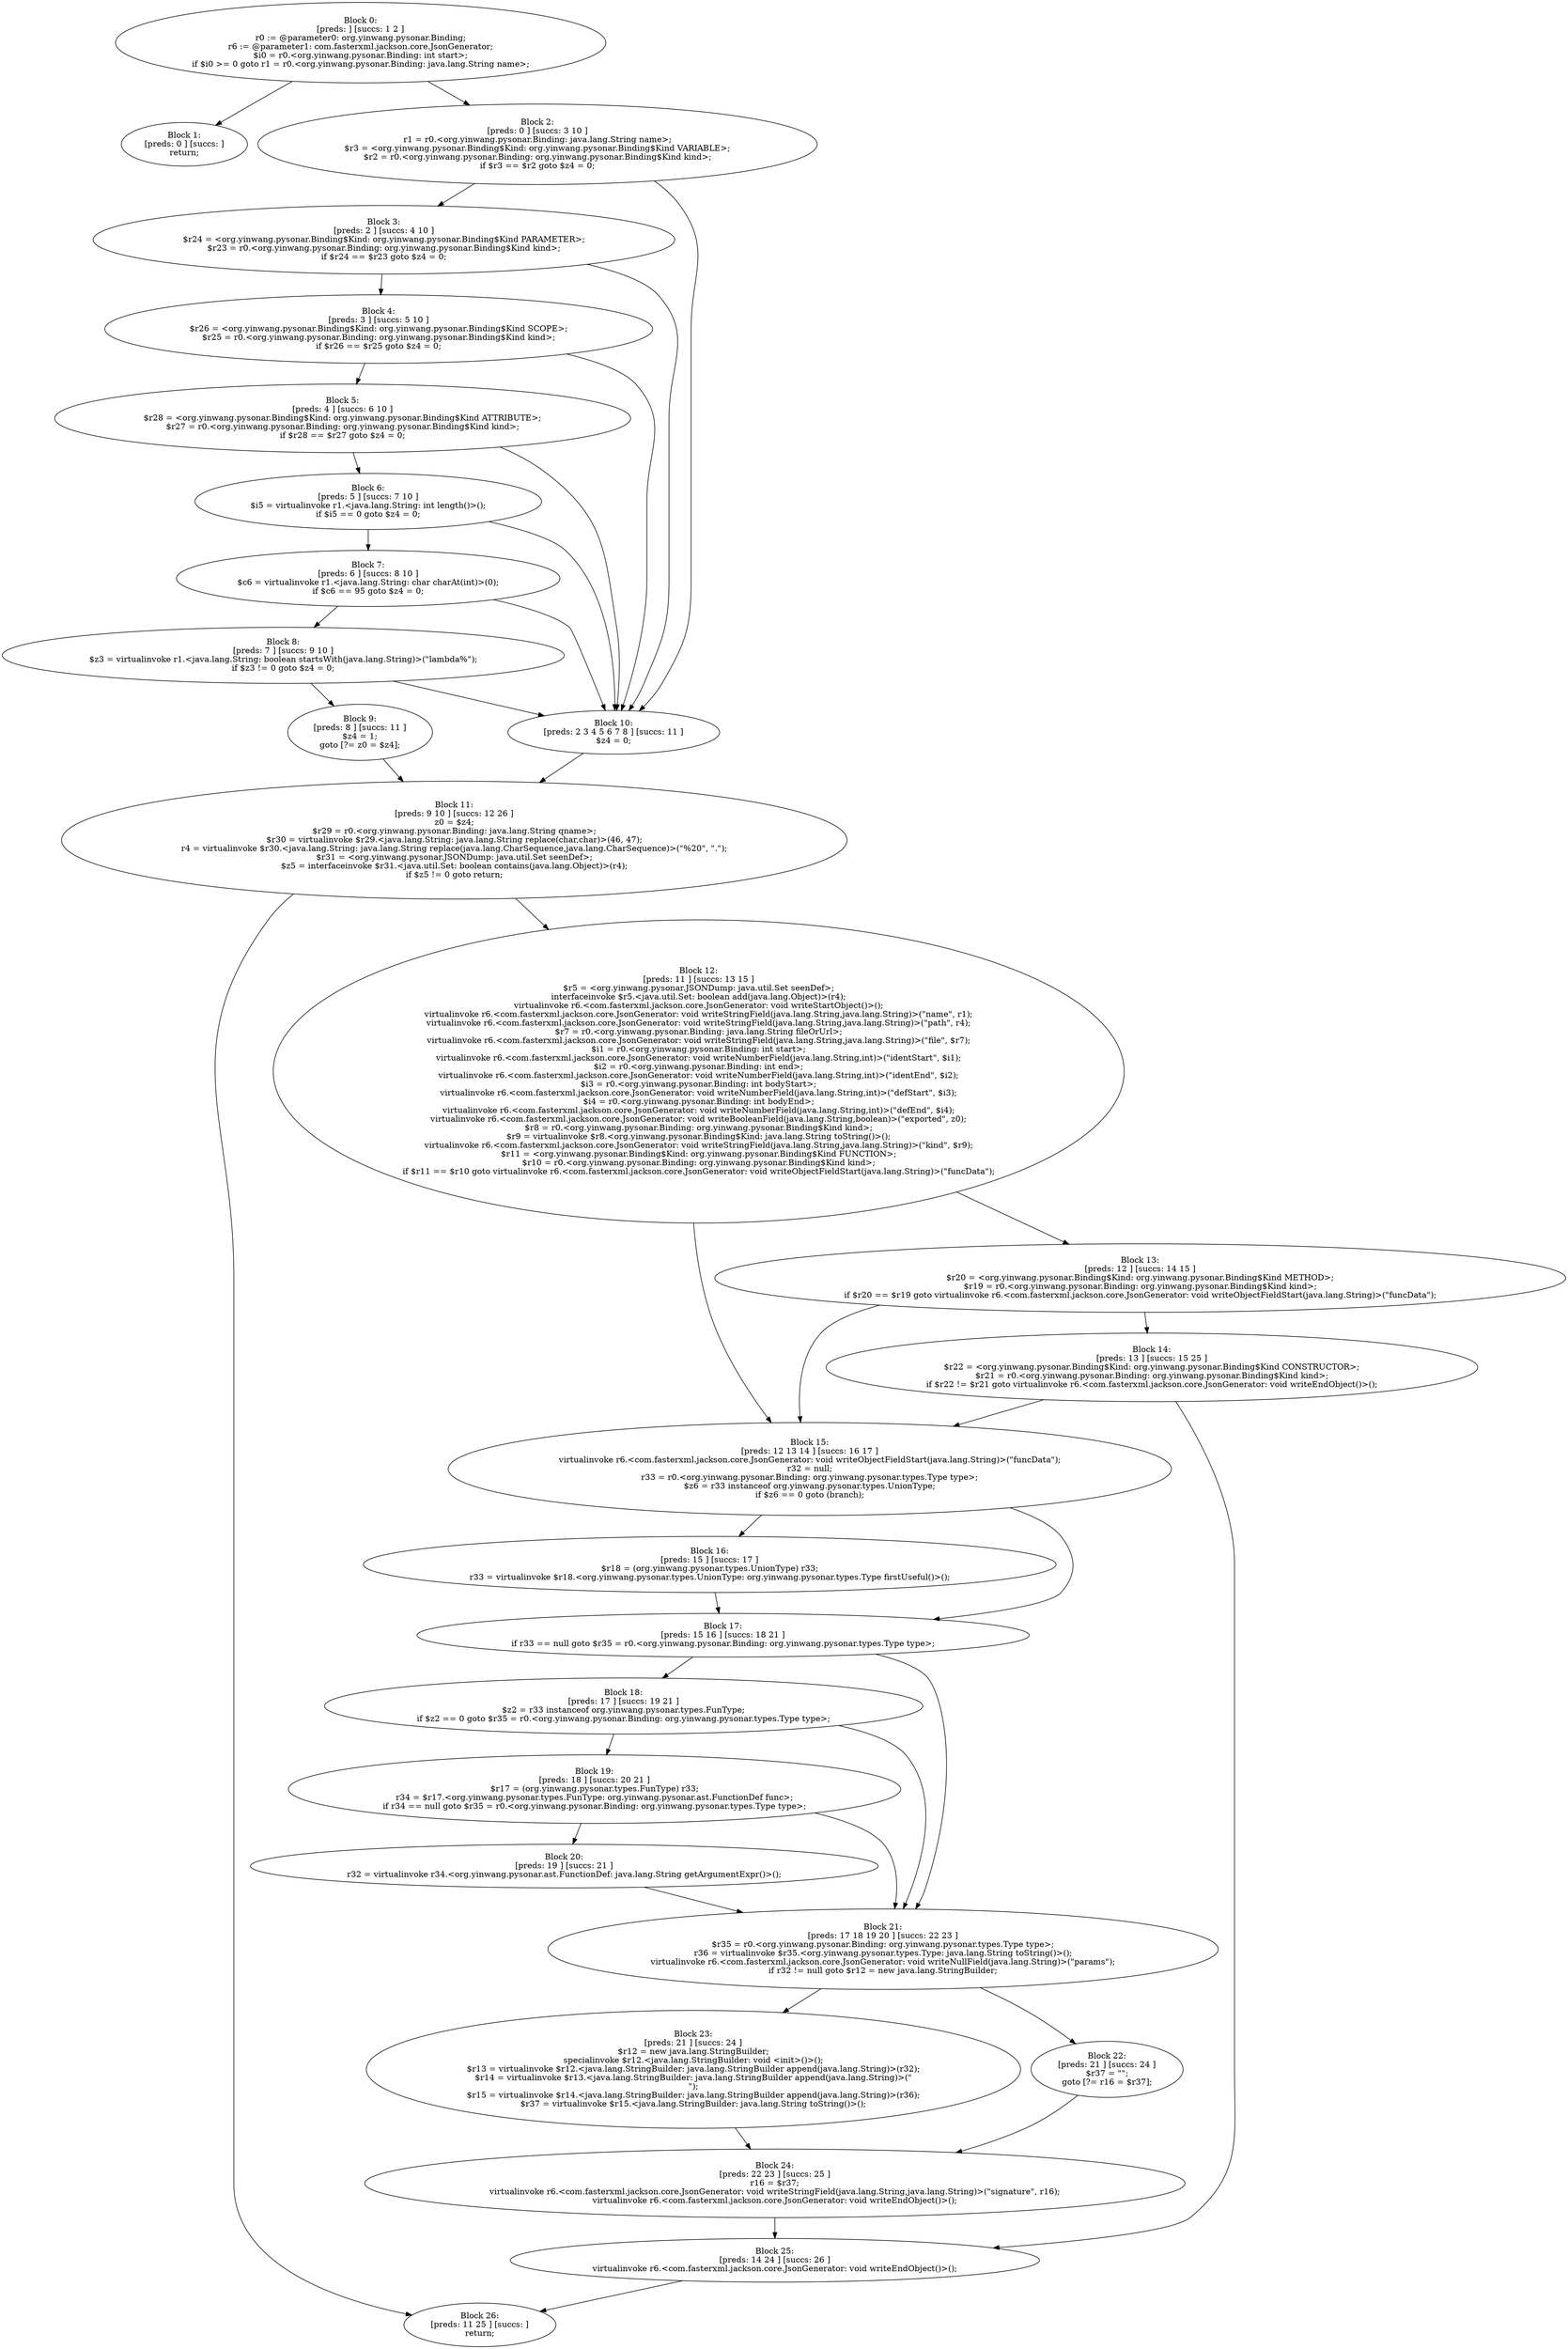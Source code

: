 digraph "unitGraph" {
    "Block 0:
[preds: ] [succs: 1 2 ]
r0 := @parameter0: org.yinwang.pysonar.Binding;
r6 := @parameter1: com.fasterxml.jackson.core.JsonGenerator;
$i0 = r0.<org.yinwang.pysonar.Binding: int start>;
if $i0 >= 0 goto r1 = r0.<org.yinwang.pysonar.Binding: java.lang.String name>;
"
    "Block 1:
[preds: 0 ] [succs: ]
return;
"
    "Block 2:
[preds: 0 ] [succs: 3 10 ]
r1 = r0.<org.yinwang.pysonar.Binding: java.lang.String name>;
$r3 = <org.yinwang.pysonar.Binding$Kind: org.yinwang.pysonar.Binding$Kind VARIABLE>;
$r2 = r0.<org.yinwang.pysonar.Binding: org.yinwang.pysonar.Binding$Kind kind>;
if $r3 == $r2 goto $z4 = 0;
"
    "Block 3:
[preds: 2 ] [succs: 4 10 ]
$r24 = <org.yinwang.pysonar.Binding$Kind: org.yinwang.pysonar.Binding$Kind PARAMETER>;
$r23 = r0.<org.yinwang.pysonar.Binding: org.yinwang.pysonar.Binding$Kind kind>;
if $r24 == $r23 goto $z4 = 0;
"
    "Block 4:
[preds: 3 ] [succs: 5 10 ]
$r26 = <org.yinwang.pysonar.Binding$Kind: org.yinwang.pysonar.Binding$Kind SCOPE>;
$r25 = r0.<org.yinwang.pysonar.Binding: org.yinwang.pysonar.Binding$Kind kind>;
if $r26 == $r25 goto $z4 = 0;
"
    "Block 5:
[preds: 4 ] [succs: 6 10 ]
$r28 = <org.yinwang.pysonar.Binding$Kind: org.yinwang.pysonar.Binding$Kind ATTRIBUTE>;
$r27 = r0.<org.yinwang.pysonar.Binding: org.yinwang.pysonar.Binding$Kind kind>;
if $r28 == $r27 goto $z4 = 0;
"
    "Block 6:
[preds: 5 ] [succs: 7 10 ]
$i5 = virtualinvoke r1.<java.lang.String: int length()>();
if $i5 == 0 goto $z4 = 0;
"
    "Block 7:
[preds: 6 ] [succs: 8 10 ]
$c6 = virtualinvoke r1.<java.lang.String: char charAt(int)>(0);
if $c6 == 95 goto $z4 = 0;
"
    "Block 8:
[preds: 7 ] [succs: 9 10 ]
$z3 = virtualinvoke r1.<java.lang.String: boolean startsWith(java.lang.String)>(\"lambda%\");
if $z3 != 0 goto $z4 = 0;
"
    "Block 9:
[preds: 8 ] [succs: 11 ]
$z4 = 1;
goto [?= z0 = $z4];
"
    "Block 10:
[preds: 2 3 4 5 6 7 8 ] [succs: 11 ]
$z4 = 0;
"
    "Block 11:
[preds: 9 10 ] [succs: 12 26 ]
z0 = $z4;
$r29 = r0.<org.yinwang.pysonar.Binding: java.lang.String qname>;
$r30 = virtualinvoke $r29.<java.lang.String: java.lang.String replace(char,char)>(46, 47);
r4 = virtualinvoke $r30.<java.lang.String: java.lang.String replace(java.lang.CharSequence,java.lang.CharSequence)>(\"%20\", \".\");
$r31 = <org.yinwang.pysonar.JSONDump: java.util.Set seenDef>;
$z5 = interfaceinvoke $r31.<java.util.Set: boolean contains(java.lang.Object)>(r4);
if $z5 != 0 goto return;
"
    "Block 12:
[preds: 11 ] [succs: 13 15 ]
$r5 = <org.yinwang.pysonar.JSONDump: java.util.Set seenDef>;
interfaceinvoke $r5.<java.util.Set: boolean add(java.lang.Object)>(r4);
virtualinvoke r6.<com.fasterxml.jackson.core.JsonGenerator: void writeStartObject()>();
virtualinvoke r6.<com.fasterxml.jackson.core.JsonGenerator: void writeStringField(java.lang.String,java.lang.String)>(\"name\", r1);
virtualinvoke r6.<com.fasterxml.jackson.core.JsonGenerator: void writeStringField(java.lang.String,java.lang.String)>(\"path\", r4);
$r7 = r0.<org.yinwang.pysonar.Binding: java.lang.String fileOrUrl>;
virtualinvoke r6.<com.fasterxml.jackson.core.JsonGenerator: void writeStringField(java.lang.String,java.lang.String)>(\"file\", $r7);
$i1 = r0.<org.yinwang.pysonar.Binding: int start>;
virtualinvoke r6.<com.fasterxml.jackson.core.JsonGenerator: void writeNumberField(java.lang.String,int)>(\"identStart\", $i1);
$i2 = r0.<org.yinwang.pysonar.Binding: int end>;
virtualinvoke r6.<com.fasterxml.jackson.core.JsonGenerator: void writeNumberField(java.lang.String,int)>(\"identEnd\", $i2);
$i3 = r0.<org.yinwang.pysonar.Binding: int bodyStart>;
virtualinvoke r6.<com.fasterxml.jackson.core.JsonGenerator: void writeNumberField(java.lang.String,int)>(\"defStart\", $i3);
$i4 = r0.<org.yinwang.pysonar.Binding: int bodyEnd>;
virtualinvoke r6.<com.fasterxml.jackson.core.JsonGenerator: void writeNumberField(java.lang.String,int)>(\"defEnd\", $i4);
virtualinvoke r6.<com.fasterxml.jackson.core.JsonGenerator: void writeBooleanField(java.lang.String,boolean)>(\"exported\", z0);
$r8 = r0.<org.yinwang.pysonar.Binding: org.yinwang.pysonar.Binding$Kind kind>;
$r9 = virtualinvoke $r8.<org.yinwang.pysonar.Binding$Kind: java.lang.String toString()>();
virtualinvoke r6.<com.fasterxml.jackson.core.JsonGenerator: void writeStringField(java.lang.String,java.lang.String)>(\"kind\", $r9);
$r11 = <org.yinwang.pysonar.Binding$Kind: org.yinwang.pysonar.Binding$Kind FUNCTION>;
$r10 = r0.<org.yinwang.pysonar.Binding: org.yinwang.pysonar.Binding$Kind kind>;
if $r11 == $r10 goto virtualinvoke r6.<com.fasterxml.jackson.core.JsonGenerator: void writeObjectFieldStart(java.lang.String)>(\"funcData\");
"
    "Block 13:
[preds: 12 ] [succs: 14 15 ]
$r20 = <org.yinwang.pysonar.Binding$Kind: org.yinwang.pysonar.Binding$Kind METHOD>;
$r19 = r0.<org.yinwang.pysonar.Binding: org.yinwang.pysonar.Binding$Kind kind>;
if $r20 == $r19 goto virtualinvoke r6.<com.fasterxml.jackson.core.JsonGenerator: void writeObjectFieldStart(java.lang.String)>(\"funcData\");
"
    "Block 14:
[preds: 13 ] [succs: 15 25 ]
$r22 = <org.yinwang.pysonar.Binding$Kind: org.yinwang.pysonar.Binding$Kind CONSTRUCTOR>;
$r21 = r0.<org.yinwang.pysonar.Binding: org.yinwang.pysonar.Binding$Kind kind>;
if $r22 != $r21 goto virtualinvoke r6.<com.fasterxml.jackson.core.JsonGenerator: void writeEndObject()>();
"
    "Block 15:
[preds: 12 13 14 ] [succs: 16 17 ]
virtualinvoke r6.<com.fasterxml.jackson.core.JsonGenerator: void writeObjectFieldStart(java.lang.String)>(\"funcData\");
r32 = null;
r33 = r0.<org.yinwang.pysonar.Binding: org.yinwang.pysonar.types.Type type>;
$z6 = r33 instanceof org.yinwang.pysonar.types.UnionType;
if $z6 == 0 goto (branch);
"
    "Block 16:
[preds: 15 ] [succs: 17 ]
$r18 = (org.yinwang.pysonar.types.UnionType) r33;
r33 = virtualinvoke $r18.<org.yinwang.pysonar.types.UnionType: org.yinwang.pysonar.types.Type firstUseful()>();
"
    "Block 17:
[preds: 15 16 ] [succs: 18 21 ]
if r33 == null goto $r35 = r0.<org.yinwang.pysonar.Binding: org.yinwang.pysonar.types.Type type>;
"
    "Block 18:
[preds: 17 ] [succs: 19 21 ]
$z2 = r33 instanceof org.yinwang.pysonar.types.FunType;
if $z2 == 0 goto $r35 = r0.<org.yinwang.pysonar.Binding: org.yinwang.pysonar.types.Type type>;
"
    "Block 19:
[preds: 18 ] [succs: 20 21 ]
$r17 = (org.yinwang.pysonar.types.FunType) r33;
r34 = $r17.<org.yinwang.pysonar.types.FunType: org.yinwang.pysonar.ast.FunctionDef func>;
if r34 == null goto $r35 = r0.<org.yinwang.pysonar.Binding: org.yinwang.pysonar.types.Type type>;
"
    "Block 20:
[preds: 19 ] [succs: 21 ]
r32 = virtualinvoke r34.<org.yinwang.pysonar.ast.FunctionDef: java.lang.String getArgumentExpr()>();
"
    "Block 21:
[preds: 17 18 19 20 ] [succs: 22 23 ]
$r35 = r0.<org.yinwang.pysonar.Binding: org.yinwang.pysonar.types.Type type>;
r36 = virtualinvoke $r35.<org.yinwang.pysonar.types.Type: java.lang.String toString()>();
virtualinvoke r6.<com.fasterxml.jackson.core.JsonGenerator: void writeNullField(java.lang.String)>(\"params\");
if r32 != null goto $r12 = new java.lang.StringBuilder;
"
    "Block 22:
[preds: 21 ] [succs: 24 ]
$r37 = \"\";
goto [?= r16 = $r37];
"
    "Block 23:
[preds: 21 ] [succs: 24 ]
$r12 = new java.lang.StringBuilder;
specialinvoke $r12.<java.lang.StringBuilder: void <init>()>();
$r13 = virtualinvoke $r12.<java.lang.StringBuilder: java.lang.StringBuilder append(java.lang.String)>(r32);
$r14 = virtualinvoke $r13.<java.lang.StringBuilder: java.lang.StringBuilder append(java.lang.String)>(\"\n\");
$r15 = virtualinvoke $r14.<java.lang.StringBuilder: java.lang.StringBuilder append(java.lang.String)>(r36);
$r37 = virtualinvoke $r15.<java.lang.StringBuilder: java.lang.String toString()>();
"
    "Block 24:
[preds: 22 23 ] [succs: 25 ]
r16 = $r37;
virtualinvoke r6.<com.fasterxml.jackson.core.JsonGenerator: void writeStringField(java.lang.String,java.lang.String)>(\"signature\", r16);
virtualinvoke r6.<com.fasterxml.jackson.core.JsonGenerator: void writeEndObject()>();
"
    "Block 25:
[preds: 14 24 ] [succs: 26 ]
virtualinvoke r6.<com.fasterxml.jackson.core.JsonGenerator: void writeEndObject()>();
"
    "Block 26:
[preds: 11 25 ] [succs: ]
return;
"
    "Block 0:
[preds: ] [succs: 1 2 ]
r0 := @parameter0: org.yinwang.pysonar.Binding;
r6 := @parameter1: com.fasterxml.jackson.core.JsonGenerator;
$i0 = r0.<org.yinwang.pysonar.Binding: int start>;
if $i0 >= 0 goto r1 = r0.<org.yinwang.pysonar.Binding: java.lang.String name>;
"->"Block 1:
[preds: 0 ] [succs: ]
return;
";
    "Block 0:
[preds: ] [succs: 1 2 ]
r0 := @parameter0: org.yinwang.pysonar.Binding;
r6 := @parameter1: com.fasterxml.jackson.core.JsonGenerator;
$i0 = r0.<org.yinwang.pysonar.Binding: int start>;
if $i0 >= 0 goto r1 = r0.<org.yinwang.pysonar.Binding: java.lang.String name>;
"->"Block 2:
[preds: 0 ] [succs: 3 10 ]
r1 = r0.<org.yinwang.pysonar.Binding: java.lang.String name>;
$r3 = <org.yinwang.pysonar.Binding$Kind: org.yinwang.pysonar.Binding$Kind VARIABLE>;
$r2 = r0.<org.yinwang.pysonar.Binding: org.yinwang.pysonar.Binding$Kind kind>;
if $r3 == $r2 goto $z4 = 0;
";
    "Block 2:
[preds: 0 ] [succs: 3 10 ]
r1 = r0.<org.yinwang.pysonar.Binding: java.lang.String name>;
$r3 = <org.yinwang.pysonar.Binding$Kind: org.yinwang.pysonar.Binding$Kind VARIABLE>;
$r2 = r0.<org.yinwang.pysonar.Binding: org.yinwang.pysonar.Binding$Kind kind>;
if $r3 == $r2 goto $z4 = 0;
"->"Block 3:
[preds: 2 ] [succs: 4 10 ]
$r24 = <org.yinwang.pysonar.Binding$Kind: org.yinwang.pysonar.Binding$Kind PARAMETER>;
$r23 = r0.<org.yinwang.pysonar.Binding: org.yinwang.pysonar.Binding$Kind kind>;
if $r24 == $r23 goto $z4 = 0;
";
    "Block 2:
[preds: 0 ] [succs: 3 10 ]
r1 = r0.<org.yinwang.pysonar.Binding: java.lang.String name>;
$r3 = <org.yinwang.pysonar.Binding$Kind: org.yinwang.pysonar.Binding$Kind VARIABLE>;
$r2 = r0.<org.yinwang.pysonar.Binding: org.yinwang.pysonar.Binding$Kind kind>;
if $r3 == $r2 goto $z4 = 0;
"->"Block 10:
[preds: 2 3 4 5 6 7 8 ] [succs: 11 ]
$z4 = 0;
";
    "Block 3:
[preds: 2 ] [succs: 4 10 ]
$r24 = <org.yinwang.pysonar.Binding$Kind: org.yinwang.pysonar.Binding$Kind PARAMETER>;
$r23 = r0.<org.yinwang.pysonar.Binding: org.yinwang.pysonar.Binding$Kind kind>;
if $r24 == $r23 goto $z4 = 0;
"->"Block 4:
[preds: 3 ] [succs: 5 10 ]
$r26 = <org.yinwang.pysonar.Binding$Kind: org.yinwang.pysonar.Binding$Kind SCOPE>;
$r25 = r0.<org.yinwang.pysonar.Binding: org.yinwang.pysonar.Binding$Kind kind>;
if $r26 == $r25 goto $z4 = 0;
";
    "Block 3:
[preds: 2 ] [succs: 4 10 ]
$r24 = <org.yinwang.pysonar.Binding$Kind: org.yinwang.pysonar.Binding$Kind PARAMETER>;
$r23 = r0.<org.yinwang.pysonar.Binding: org.yinwang.pysonar.Binding$Kind kind>;
if $r24 == $r23 goto $z4 = 0;
"->"Block 10:
[preds: 2 3 4 5 6 7 8 ] [succs: 11 ]
$z4 = 0;
";
    "Block 4:
[preds: 3 ] [succs: 5 10 ]
$r26 = <org.yinwang.pysonar.Binding$Kind: org.yinwang.pysonar.Binding$Kind SCOPE>;
$r25 = r0.<org.yinwang.pysonar.Binding: org.yinwang.pysonar.Binding$Kind kind>;
if $r26 == $r25 goto $z4 = 0;
"->"Block 5:
[preds: 4 ] [succs: 6 10 ]
$r28 = <org.yinwang.pysonar.Binding$Kind: org.yinwang.pysonar.Binding$Kind ATTRIBUTE>;
$r27 = r0.<org.yinwang.pysonar.Binding: org.yinwang.pysonar.Binding$Kind kind>;
if $r28 == $r27 goto $z4 = 0;
";
    "Block 4:
[preds: 3 ] [succs: 5 10 ]
$r26 = <org.yinwang.pysonar.Binding$Kind: org.yinwang.pysonar.Binding$Kind SCOPE>;
$r25 = r0.<org.yinwang.pysonar.Binding: org.yinwang.pysonar.Binding$Kind kind>;
if $r26 == $r25 goto $z4 = 0;
"->"Block 10:
[preds: 2 3 4 5 6 7 8 ] [succs: 11 ]
$z4 = 0;
";
    "Block 5:
[preds: 4 ] [succs: 6 10 ]
$r28 = <org.yinwang.pysonar.Binding$Kind: org.yinwang.pysonar.Binding$Kind ATTRIBUTE>;
$r27 = r0.<org.yinwang.pysonar.Binding: org.yinwang.pysonar.Binding$Kind kind>;
if $r28 == $r27 goto $z4 = 0;
"->"Block 6:
[preds: 5 ] [succs: 7 10 ]
$i5 = virtualinvoke r1.<java.lang.String: int length()>();
if $i5 == 0 goto $z4 = 0;
";
    "Block 5:
[preds: 4 ] [succs: 6 10 ]
$r28 = <org.yinwang.pysonar.Binding$Kind: org.yinwang.pysonar.Binding$Kind ATTRIBUTE>;
$r27 = r0.<org.yinwang.pysonar.Binding: org.yinwang.pysonar.Binding$Kind kind>;
if $r28 == $r27 goto $z4 = 0;
"->"Block 10:
[preds: 2 3 4 5 6 7 8 ] [succs: 11 ]
$z4 = 0;
";
    "Block 6:
[preds: 5 ] [succs: 7 10 ]
$i5 = virtualinvoke r1.<java.lang.String: int length()>();
if $i5 == 0 goto $z4 = 0;
"->"Block 7:
[preds: 6 ] [succs: 8 10 ]
$c6 = virtualinvoke r1.<java.lang.String: char charAt(int)>(0);
if $c6 == 95 goto $z4 = 0;
";
    "Block 6:
[preds: 5 ] [succs: 7 10 ]
$i5 = virtualinvoke r1.<java.lang.String: int length()>();
if $i5 == 0 goto $z4 = 0;
"->"Block 10:
[preds: 2 3 4 5 6 7 8 ] [succs: 11 ]
$z4 = 0;
";
    "Block 7:
[preds: 6 ] [succs: 8 10 ]
$c6 = virtualinvoke r1.<java.lang.String: char charAt(int)>(0);
if $c6 == 95 goto $z4 = 0;
"->"Block 8:
[preds: 7 ] [succs: 9 10 ]
$z3 = virtualinvoke r1.<java.lang.String: boolean startsWith(java.lang.String)>(\"lambda%\");
if $z3 != 0 goto $z4 = 0;
";
    "Block 7:
[preds: 6 ] [succs: 8 10 ]
$c6 = virtualinvoke r1.<java.lang.String: char charAt(int)>(0);
if $c6 == 95 goto $z4 = 0;
"->"Block 10:
[preds: 2 3 4 5 6 7 8 ] [succs: 11 ]
$z4 = 0;
";
    "Block 8:
[preds: 7 ] [succs: 9 10 ]
$z3 = virtualinvoke r1.<java.lang.String: boolean startsWith(java.lang.String)>(\"lambda%\");
if $z3 != 0 goto $z4 = 0;
"->"Block 9:
[preds: 8 ] [succs: 11 ]
$z4 = 1;
goto [?= z0 = $z4];
";
    "Block 8:
[preds: 7 ] [succs: 9 10 ]
$z3 = virtualinvoke r1.<java.lang.String: boolean startsWith(java.lang.String)>(\"lambda%\");
if $z3 != 0 goto $z4 = 0;
"->"Block 10:
[preds: 2 3 4 5 6 7 8 ] [succs: 11 ]
$z4 = 0;
";
    "Block 9:
[preds: 8 ] [succs: 11 ]
$z4 = 1;
goto [?= z0 = $z4];
"->"Block 11:
[preds: 9 10 ] [succs: 12 26 ]
z0 = $z4;
$r29 = r0.<org.yinwang.pysonar.Binding: java.lang.String qname>;
$r30 = virtualinvoke $r29.<java.lang.String: java.lang.String replace(char,char)>(46, 47);
r4 = virtualinvoke $r30.<java.lang.String: java.lang.String replace(java.lang.CharSequence,java.lang.CharSequence)>(\"%20\", \".\");
$r31 = <org.yinwang.pysonar.JSONDump: java.util.Set seenDef>;
$z5 = interfaceinvoke $r31.<java.util.Set: boolean contains(java.lang.Object)>(r4);
if $z5 != 0 goto return;
";
    "Block 10:
[preds: 2 3 4 5 6 7 8 ] [succs: 11 ]
$z4 = 0;
"->"Block 11:
[preds: 9 10 ] [succs: 12 26 ]
z0 = $z4;
$r29 = r0.<org.yinwang.pysonar.Binding: java.lang.String qname>;
$r30 = virtualinvoke $r29.<java.lang.String: java.lang.String replace(char,char)>(46, 47);
r4 = virtualinvoke $r30.<java.lang.String: java.lang.String replace(java.lang.CharSequence,java.lang.CharSequence)>(\"%20\", \".\");
$r31 = <org.yinwang.pysonar.JSONDump: java.util.Set seenDef>;
$z5 = interfaceinvoke $r31.<java.util.Set: boolean contains(java.lang.Object)>(r4);
if $z5 != 0 goto return;
";
    "Block 11:
[preds: 9 10 ] [succs: 12 26 ]
z0 = $z4;
$r29 = r0.<org.yinwang.pysonar.Binding: java.lang.String qname>;
$r30 = virtualinvoke $r29.<java.lang.String: java.lang.String replace(char,char)>(46, 47);
r4 = virtualinvoke $r30.<java.lang.String: java.lang.String replace(java.lang.CharSequence,java.lang.CharSequence)>(\"%20\", \".\");
$r31 = <org.yinwang.pysonar.JSONDump: java.util.Set seenDef>;
$z5 = interfaceinvoke $r31.<java.util.Set: boolean contains(java.lang.Object)>(r4);
if $z5 != 0 goto return;
"->"Block 12:
[preds: 11 ] [succs: 13 15 ]
$r5 = <org.yinwang.pysonar.JSONDump: java.util.Set seenDef>;
interfaceinvoke $r5.<java.util.Set: boolean add(java.lang.Object)>(r4);
virtualinvoke r6.<com.fasterxml.jackson.core.JsonGenerator: void writeStartObject()>();
virtualinvoke r6.<com.fasterxml.jackson.core.JsonGenerator: void writeStringField(java.lang.String,java.lang.String)>(\"name\", r1);
virtualinvoke r6.<com.fasterxml.jackson.core.JsonGenerator: void writeStringField(java.lang.String,java.lang.String)>(\"path\", r4);
$r7 = r0.<org.yinwang.pysonar.Binding: java.lang.String fileOrUrl>;
virtualinvoke r6.<com.fasterxml.jackson.core.JsonGenerator: void writeStringField(java.lang.String,java.lang.String)>(\"file\", $r7);
$i1 = r0.<org.yinwang.pysonar.Binding: int start>;
virtualinvoke r6.<com.fasterxml.jackson.core.JsonGenerator: void writeNumberField(java.lang.String,int)>(\"identStart\", $i1);
$i2 = r0.<org.yinwang.pysonar.Binding: int end>;
virtualinvoke r6.<com.fasterxml.jackson.core.JsonGenerator: void writeNumberField(java.lang.String,int)>(\"identEnd\", $i2);
$i3 = r0.<org.yinwang.pysonar.Binding: int bodyStart>;
virtualinvoke r6.<com.fasterxml.jackson.core.JsonGenerator: void writeNumberField(java.lang.String,int)>(\"defStart\", $i3);
$i4 = r0.<org.yinwang.pysonar.Binding: int bodyEnd>;
virtualinvoke r6.<com.fasterxml.jackson.core.JsonGenerator: void writeNumberField(java.lang.String,int)>(\"defEnd\", $i4);
virtualinvoke r6.<com.fasterxml.jackson.core.JsonGenerator: void writeBooleanField(java.lang.String,boolean)>(\"exported\", z0);
$r8 = r0.<org.yinwang.pysonar.Binding: org.yinwang.pysonar.Binding$Kind kind>;
$r9 = virtualinvoke $r8.<org.yinwang.pysonar.Binding$Kind: java.lang.String toString()>();
virtualinvoke r6.<com.fasterxml.jackson.core.JsonGenerator: void writeStringField(java.lang.String,java.lang.String)>(\"kind\", $r9);
$r11 = <org.yinwang.pysonar.Binding$Kind: org.yinwang.pysonar.Binding$Kind FUNCTION>;
$r10 = r0.<org.yinwang.pysonar.Binding: org.yinwang.pysonar.Binding$Kind kind>;
if $r11 == $r10 goto virtualinvoke r6.<com.fasterxml.jackson.core.JsonGenerator: void writeObjectFieldStart(java.lang.String)>(\"funcData\");
";
    "Block 11:
[preds: 9 10 ] [succs: 12 26 ]
z0 = $z4;
$r29 = r0.<org.yinwang.pysonar.Binding: java.lang.String qname>;
$r30 = virtualinvoke $r29.<java.lang.String: java.lang.String replace(char,char)>(46, 47);
r4 = virtualinvoke $r30.<java.lang.String: java.lang.String replace(java.lang.CharSequence,java.lang.CharSequence)>(\"%20\", \".\");
$r31 = <org.yinwang.pysonar.JSONDump: java.util.Set seenDef>;
$z5 = interfaceinvoke $r31.<java.util.Set: boolean contains(java.lang.Object)>(r4);
if $z5 != 0 goto return;
"->"Block 26:
[preds: 11 25 ] [succs: ]
return;
";
    "Block 12:
[preds: 11 ] [succs: 13 15 ]
$r5 = <org.yinwang.pysonar.JSONDump: java.util.Set seenDef>;
interfaceinvoke $r5.<java.util.Set: boolean add(java.lang.Object)>(r4);
virtualinvoke r6.<com.fasterxml.jackson.core.JsonGenerator: void writeStartObject()>();
virtualinvoke r6.<com.fasterxml.jackson.core.JsonGenerator: void writeStringField(java.lang.String,java.lang.String)>(\"name\", r1);
virtualinvoke r6.<com.fasterxml.jackson.core.JsonGenerator: void writeStringField(java.lang.String,java.lang.String)>(\"path\", r4);
$r7 = r0.<org.yinwang.pysonar.Binding: java.lang.String fileOrUrl>;
virtualinvoke r6.<com.fasterxml.jackson.core.JsonGenerator: void writeStringField(java.lang.String,java.lang.String)>(\"file\", $r7);
$i1 = r0.<org.yinwang.pysonar.Binding: int start>;
virtualinvoke r6.<com.fasterxml.jackson.core.JsonGenerator: void writeNumberField(java.lang.String,int)>(\"identStart\", $i1);
$i2 = r0.<org.yinwang.pysonar.Binding: int end>;
virtualinvoke r6.<com.fasterxml.jackson.core.JsonGenerator: void writeNumberField(java.lang.String,int)>(\"identEnd\", $i2);
$i3 = r0.<org.yinwang.pysonar.Binding: int bodyStart>;
virtualinvoke r6.<com.fasterxml.jackson.core.JsonGenerator: void writeNumberField(java.lang.String,int)>(\"defStart\", $i3);
$i4 = r0.<org.yinwang.pysonar.Binding: int bodyEnd>;
virtualinvoke r6.<com.fasterxml.jackson.core.JsonGenerator: void writeNumberField(java.lang.String,int)>(\"defEnd\", $i4);
virtualinvoke r6.<com.fasterxml.jackson.core.JsonGenerator: void writeBooleanField(java.lang.String,boolean)>(\"exported\", z0);
$r8 = r0.<org.yinwang.pysonar.Binding: org.yinwang.pysonar.Binding$Kind kind>;
$r9 = virtualinvoke $r8.<org.yinwang.pysonar.Binding$Kind: java.lang.String toString()>();
virtualinvoke r6.<com.fasterxml.jackson.core.JsonGenerator: void writeStringField(java.lang.String,java.lang.String)>(\"kind\", $r9);
$r11 = <org.yinwang.pysonar.Binding$Kind: org.yinwang.pysonar.Binding$Kind FUNCTION>;
$r10 = r0.<org.yinwang.pysonar.Binding: org.yinwang.pysonar.Binding$Kind kind>;
if $r11 == $r10 goto virtualinvoke r6.<com.fasterxml.jackson.core.JsonGenerator: void writeObjectFieldStart(java.lang.String)>(\"funcData\");
"->"Block 13:
[preds: 12 ] [succs: 14 15 ]
$r20 = <org.yinwang.pysonar.Binding$Kind: org.yinwang.pysonar.Binding$Kind METHOD>;
$r19 = r0.<org.yinwang.pysonar.Binding: org.yinwang.pysonar.Binding$Kind kind>;
if $r20 == $r19 goto virtualinvoke r6.<com.fasterxml.jackson.core.JsonGenerator: void writeObjectFieldStart(java.lang.String)>(\"funcData\");
";
    "Block 12:
[preds: 11 ] [succs: 13 15 ]
$r5 = <org.yinwang.pysonar.JSONDump: java.util.Set seenDef>;
interfaceinvoke $r5.<java.util.Set: boolean add(java.lang.Object)>(r4);
virtualinvoke r6.<com.fasterxml.jackson.core.JsonGenerator: void writeStartObject()>();
virtualinvoke r6.<com.fasterxml.jackson.core.JsonGenerator: void writeStringField(java.lang.String,java.lang.String)>(\"name\", r1);
virtualinvoke r6.<com.fasterxml.jackson.core.JsonGenerator: void writeStringField(java.lang.String,java.lang.String)>(\"path\", r4);
$r7 = r0.<org.yinwang.pysonar.Binding: java.lang.String fileOrUrl>;
virtualinvoke r6.<com.fasterxml.jackson.core.JsonGenerator: void writeStringField(java.lang.String,java.lang.String)>(\"file\", $r7);
$i1 = r0.<org.yinwang.pysonar.Binding: int start>;
virtualinvoke r6.<com.fasterxml.jackson.core.JsonGenerator: void writeNumberField(java.lang.String,int)>(\"identStart\", $i1);
$i2 = r0.<org.yinwang.pysonar.Binding: int end>;
virtualinvoke r6.<com.fasterxml.jackson.core.JsonGenerator: void writeNumberField(java.lang.String,int)>(\"identEnd\", $i2);
$i3 = r0.<org.yinwang.pysonar.Binding: int bodyStart>;
virtualinvoke r6.<com.fasterxml.jackson.core.JsonGenerator: void writeNumberField(java.lang.String,int)>(\"defStart\", $i3);
$i4 = r0.<org.yinwang.pysonar.Binding: int bodyEnd>;
virtualinvoke r6.<com.fasterxml.jackson.core.JsonGenerator: void writeNumberField(java.lang.String,int)>(\"defEnd\", $i4);
virtualinvoke r6.<com.fasterxml.jackson.core.JsonGenerator: void writeBooleanField(java.lang.String,boolean)>(\"exported\", z0);
$r8 = r0.<org.yinwang.pysonar.Binding: org.yinwang.pysonar.Binding$Kind kind>;
$r9 = virtualinvoke $r8.<org.yinwang.pysonar.Binding$Kind: java.lang.String toString()>();
virtualinvoke r6.<com.fasterxml.jackson.core.JsonGenerator: void writeStringField(java.lang.String,java.lang.String)>(\"kind\", $r9);
$r11 = <org.yinwang.pysonar.Binding$Kind: org.yinwang.pysonar.Binding$Kind FUNCTION>;
$r10 = r0.<org.yinwang.pysonar.Binding: org.yinwang.pysonar.Binding$Kind kind>;
if $r11 == $r10 goto virtualinvoke r6.<com.fasterxml.jackson.core.JsonGenerator: void writeObjectFieldStart(java.lang.String)>(\"funcData\");
"->"Block 15:
[preds: 12 13 14 ] [succs: 16 17 ]
virtualinvoke r6.<com.fasterxml.jackson.core.JsonGenerator: void writeObjectFieldStart(java.lang.String)>(\"funcData\");
r32 = null;
r33 = r0.<org.yinwang.pysonar.Binding: org.yinwang.pysonar.types.Type type>;
$z6 = r33 instanceof org.yinwang.pysonar.types.UnionType;
if $z6 == 0 goto (branch);
";
    "Block 13:
[preds: 12 ] [succs: 14 15 ]
$r20 = <org.yinwang.pysonar.Binding$Kind: org.yinwang.pysonar.Binding$Kind METHOD>;
$r19 = r0.<org.yinwang.pysonar.Binding: org.yinwang.pysonar.Binding$Kind kind>;
if $r20 == $r19 goto virtualinvoke r6.<com.fasterxml.jackson.core.JsonGenerator: void writeObjectFieldStart(java.lang.String)>(\"funcData\");
"->"Block 14:
[preds: 13 ] [succs: 15 25 ]
$r22 = <org.yinwang.pysonar.Binding$Kind: org.yinwang.pysonar.Binding$Kind CONSTRUCTOR>;
$r21 = r0.<org.yinwang.pysonar.Binding: org.yinwang.pysonar.Binding$Kind kind>;
if $r22 != $r21 goto virtualinvoke r6.<com.fasterxml.jackson.core.JsonGenerator: void writeEndObject()>();
";
    "Block 13:
[preds: 12 ] [succs: 14 15 ]
$r20 = <org.yinwang.pysonar.Binding$Kind: org.yinwang.pysonar.Binding$Kind METHOD>;
$r19 = r0.<org.yinwang.pysonar.Binding: org.yinwang.pysonar.Binding$Kind kind>;
if $r20 == $r19 goto virtualinvoke r6.<com.fasterxml.jackson.core.JsonGenerator: void writeObjectFieldStart(java.lang.String)>(\"funcData\");
"->"Block 15:
[preds: 12 13 14 ] [succs: 16 17 ]
virtualinvoke r6.<com.fasterxml.jackson.core.JsonGenerator: void writeObjectFieldStart(java.lang.String)>(\"funcData\");
r32 = null;
r33 = r0.<org.yinwang.pysonar.Binding: org.yinwang.pysonar.types.Type type>;
$z6 = r33 instanceof org.yinwang.pysonar.types.UnionType;
if $z6 == 0 goto (branch);
";
    "Block 14:
[preds: 13 ] [succs: 15 25 ]
$r22 = <org.yinwang.pysonar.Binding$Kind: org.yinwang.pysonar.Binding$Kind CONSTRUCTOR>;
$r21 = r0.<org.yinwang.pysonar.Binding: org.yinwang.pysonar.Binding$Kind kind>;
if $r22 != $r21 goto virtualinvoke r6.<com.fasterxml.jackson.core.JsonGenerator: void writeEndObject()>();
"->"Block 15:
[preds: 12 13 14 ] [succs: 16 17 ]
virtualinvoke r6.<com.fasterxml.jackson.core.JsonGenerator: void writeObjectFieldStart(java.lang.String)>(\"funcData\");
r32 = null;
r33 = r0.<org.yinwang.pysonar.Binding: org.yinwang.pysonar.types.Type type>;
$z6 = r33 instanceof org.yinwang.pysonar.types.UnionType;
if $z6 == 0 goto (branch);
";
    "Block 14:
[preds: 13 ] [succs: 15 25 ]
$r22 = <org.yinwang.pysonar.Binding$Kind: org.yinwang.pysonar.Binding$Kind CONSTRUCTOR>;
$r21 = r0.<org.yinwang.pysonar.Binding: org.yinwang.pysonar.Binding$Kind kind>;
if $r22 != $r21 goto virtualinvoke r6.<com.fasterxml.jackson.core.JsonGenerator: void writeEndObject()>();
"->"Block 25:
[preds: 14 24 ] [succs: 26 ]
virtualinvoke r6.<com.fasterxml.jackson.core.JsonGenerator: void writeEndObject()>();
";
    "Block 15:
[preds: 12 13 14 ] [succs: 16 17 ]
virtualinvoke r6.<com.fasterxml.jackson.core.JsonGenerator: void writeObjectFieldStart(java.lang.String)>(\"funcData\");
r32 = null;
r33 = r0.<org.yinwang.pysonar.Binding: org.yinwang.pysonar.types.Type type>;
$z6 = r33 instanceof org.yinwang.pysonar.types.UnionType;
if $z6 == 0 goto (branch);
"->"Block 16:
[preds: 15 ] [succs: 17 ]
$r18 = (org.yinwang.pysonar.types.UnionType) r33;
r33 = virtualinvoke $r18.<org.yinwang.pysonar.types.UnionType: org.yinwang.pysonar.types.Type firstUseful()>();
";
    "Block 15:
[preds: 12 13 14 ] [succs: 16 17 ]
virtualinvoke r6.<com.fasterxml.jackson.core.JsonGenerator: void writeObjectFieldStart(java.lang.String)>(\"funcData\");
r32 = null;
r33 = r0.<org.yinwang.pysonar.Binding: org.yinwang.pysonar.types.Type type>;
$z6 = r33 instanceof org.yinwang.pysonar.types.UnionType;
if $z6 == 0 goto (branch);
"->"Block 17:
[preds: 15 16 ] [succs: 18 21 ]
if r33 == null goto $r35 = r0.<org.yinwang.pysonar.Binding: org.yinwang.pysonar.types.Type type>;
";
    "Block 16:
[preds: 15 ] [succs: 17 ]
$r18 = (org.yinwang.pysonar.types.UnionType) r33;
r33 = virtualinvoke $r18.<org.yinwang.pysonar.types.UnionType: org.yinwang.pysonar.types.Type firstUseful()>();
"->"Block 17:
[preds: 15 16 ] [succs: 18 21 ]
if r33 == null goto $r35 = r0.<org.yinwang.pysonar.Binding: org.yinwang.pysonar.types.Type type>;
";
    "Block 17:
[preds: 15 16 ] [succs: 18 21 ]
if r33 == null goto $r35 = r0.<org.yinwang.pysonar.Binding: org.yinwang.pysonar.types.Type type>;
"->"Block 18:
[preds: 17 ] [succs: 19 21 ]
$z2 = r33 instanceof org.yinwang.pysonar.types.FunType;
if $z2 == 0 goto $r35 = r0.<org.yinwang.pysonar.Binding: org.yinwang.pysonar.types.Type type>;
";
    "Block 17:
[preds: 15 16 ] [succs: 18 21 ]
if r33 == null goto $r35 = r0.<org.yinwang.pysonar.Binding: org.yinwang.pysonar.types.Type type>;
"->"Block 21:
[preds: 17 18 19 20 ] [succs: 22 23 ]
$r35 = r0.<org.yinwang.pysonar.Binding: org.yinwang.pysonar.types.Type type>;
r36 = virtualinvoke $r35.<org.yinwang.pysonar.types.Type: java.lang.String toString()>();
virtualinvoke r6.<com.fasterxml.jackson.core.JsonGenerator: void writeNullField(java.lang.String)>(\"params\");
if r32 != null goto $r12 = new java.lang.StringBuilder;
";
    "Block 18:
[preds: 17 ] [succs: 19 21 ]
$z2 = r33 instanceof org.yinwang.pysonar.types.FunType;
if $z2 == 0 goto $r35 = r0.<org.yinwang.pysonar.Binding: org.yinwang.pysonar.types.Type type>;
"->"Block 19:
[preds: 18 ] [succs: 20 21 ]
$r17 = (org.yinwang.pysonar.types.FunType) r33;
r34 = $r17.<org.yinwang.pysonar.types.FunType: org.yinwang.pysonar.ast.FunctionDef func>;
if r34 == null goto $r35 = r0.<org.yinwang.pysonar.Binding: org.yinwang.pysonar.types.Type type>;
";
    "Block 18:
[preds: 17 ] [succs: 19 21 ]
$z2 = r33 instanceof org.yinwang.pysonar.types.FunType;
if $z2 == 0 goto $r35 = r0.<org.yinwang.pysonar.Binding: org.yinwang.pysonar.types.Type type>;
"->"Block 21:
[preds: 17 18 19 20 ] [succs: 22 23 ]
$r35 = r0.<org.yinwang.pysonar.Binding: org.yinwang.pysonar.types.Type type>;
r36 = virtualinvoke $r35.<org.yinwang.pysonar.types.Type: java.lang.String toString()>();
virtualinvoke r6.<com.fasterxml.jackson.core.JsonGenerator: void writeNullField(java.lang.String)>(\"params\");
if r32 != null goto $r12 = new java.lang.StringBuilder;
";
    "Block 19:
[preds: 18 ] [succs: 20 21 ]
$r17 = (org.yinwang.pysonar.types.FunType) r33;
r34 = $r17.<org.yinwang.pysonar.types.FunType: org.yinwang.pysonar.ast.FunctionDef func>;
if r34 == null goto $r35 = r0.<org.yinwang.pysonar.Binding: org.yinwang.pysonar.types.Type type>;
"->"Block 20:
[preds: 19 ] [succs: 21 ]
r32 = virtualinvoke r34.<org.yinwang.pysonar.ast.FunctionDef: java.lang.String getArgumentExpr()>();
";
    "Block 19:
[preds: 18 ] [succs: 20 21 ]
$r17 = (org.yinwang.pysonar.types.FunType) r33;
r34 = $r17.<org.yinwang.pysonar.types.FunType: org.yinwang.pysonar.ast.FunctionDef func>;
if r34 == null goto $r35 = r0.<org.yinwang.pysonar.Binding: org.yinwang.pysonar.types.Type type>;
"->"Block 21:
[preds: 17 18 19 20 ] [succs: 22 23 ]
$r35 = r0.<org.yinwang.pysonar.Binding: org.yinwang.pysonar.types.Type type>;
r36 = virtualinvoke $r35.<org.yinwang.pysonar.types.Type: java.lang.String toString()>();
virtualinvoke r6.<com.fasterxml.jackson.core.JsonGenerator: void writeNullField(java.lang.String)>(\"params\");
if r32 != null goto $r12 = new java.lang.StringBuilder;
";
    "Block 20:
[preds: 19 ] [succs: 21 ]
r32 = virtualinvoke r34.<org.yinwang.pysonar.ast.FunctionDef: java.lang.String getArgumentExpr()>();
"->"Block 21:
[preds: 17 18 19 20 ] [succs: 22 23 ]
$r35 = r0.<org.yinwang.pysonar.Binding: org.yinwang.pysonar.types.Type type>;
r36 = virtualinvoke $r35.<org.yinwang.pysonar.types.Type: java.lang.String toString()>();
virtualinvoke r6.<com.fasterxml.jackson.core.JsonGenerator: void writeNullField(java.lang.String)>(\"params\");
if r32 != null goto $r12 = new java.lang.StringBuilder;
";
    "Block 21:
[preds: 17 18 19 20 ] [succs: 22 23 ]
$r35 = r0.<org.yinwang.pysonar.Binding: org.yinwang.pysonar.types.Type type>;
r36 = virtualinvoke $r35.<org.yinwang.pysonar.types.Type: java.lang.String toString()>();
virtualinvoke r6.<com.fasterxml.jackson.core.JsonGenerator: void writeNullField(java.lang.String)>(\"params\");
if r32 != null goto $r12 = new java.lang.StringBuilder;
"->"Block 22:
[preds: 21 ] [succs: 24 ]
$r37 = \"\";
goto [?= r16 = $r37];
";
    "Block 21:
[preds: 17 18 19 20 ] [succs: 22 23 ]
$r35 = r0.<org.yinwang.pysonar.Binding: org.yinwang.pysonar.types.Type type>;
r36 = virtualinvoke $r35.<org.yinwang.pysonar.types.Type: java.lang.String toString()>();
virtualinvoke r6.<com.fasterxml.jackson.core.JsonGenerator: void writeNullField(java.lang.String)>(\"params\");
if r32 != null goto $r12 = new java.lang.StringBuilder;
"->"Block 23:
[preds: 21 ] [succs: 24 ]
$r12 = new java.lang.StringBuilder;
specialinvoke $r12.<java.lang.StringBuilder: void <init>()>();
$r13 = virtualinvoke $r12.<java.lang.StringBuilder: java.lang.StringBuilder append(java.lang.String)>(r32);
$r14 = virtualinvoke $r13.<java.lang.StringBuilder: java.lang.StringBuilder append(java.lang.String)>(\"\n\");
$r15 = virtualinvoke $r14.<java.lang.StringBuilder: java.lang.StringBuilder append(java.lang.String)>(r36);
$r37 = virtualinvoke $r15.<java.lang.StringBuilder: java.lang.String toString()>();
";
    "Block 22:
[preds: 21 ] [succs: 24 ]
$r37 = \"\";
goto [?= r16 = $r37];
"->"Block 24:
[preds: 22 23 ] [succs: 25 ]
r16 = $r37;
virtualinvoke r6.<com.fasterxml.jackson.core.JsonGenerator: void writeStringField(java.lang.String,java.lang.String)>(\"signature\", r16);
virtualinvoke r6.<com.fasterxml.jackson.core.JsonGenerator: void writeEndObject()>();
";
    "Block 23:
[preds: 21 ] [succs: 24 ]
$r12 = new java.lang.StringBuilder;
specialinvoke $r12.<java.lang.StringBuilder: void <init>()>();
$r13 = virtualinvoke $r12.<java.lang.StringBuilder: java.lang.StringBuilder append(java.lang.String)>(r32);
$r14 = virtualinvoke $r13.<java.lang.StringBuilder: java.lang.StringBuilder append(java.lang.String)>(\"\n\");
$r15 = virtualinvoke $r14.<java.lang.StringBuilder: java.lang.StringBuilder append(java.lang.String)>(r36);
$r37 = virtualinvoke $r15.<java.lang.StringBuilder: java.lang.String toString()>();
"->"Block 24:
[preds: 22 23 ] [succs: 25 ]
r16 = $r37;
virtualinvoke r6.<com.fasterxml.jackson.core.JsonGenerator: void writeStringField(java.lang.String,java.lang.String)>(\"signature\", r16);
virtualinvoke r6.<com.fasterxml.jackson.core.JsonGenerator: void writeEndObject()>();
";
    "Block 24:
[preds: 22 23 ] [succs: 25 ]
r16 = $r37;
virtualinvoke r6.<com.fasterxml.jackson.core.JsonGenerator: void writeStringField(java.lang.String,java.lang.String)>(\"signature\", r16);
virtualinvoke r6.<com.fasterxml.jackson.core.JsonGenerator: void writeEndObject()>();
"->"Block 25:
[preds: 14 24 ] [succs: 26 ]
virtualinvoke r6.<com.fasterxml.jackson.core.JsonGenerator: void writeEndObject()>();
";
    "Block 25:
[preds: 14 24 ] [succs: 26 ]
virtualinvoke r6.<com.fasterxml.jackson.core.JsonGenerator: void writeEndObject()>();
"->"Block 26:
[preds: 11 25 ] [succs: ]
return;
";
}

